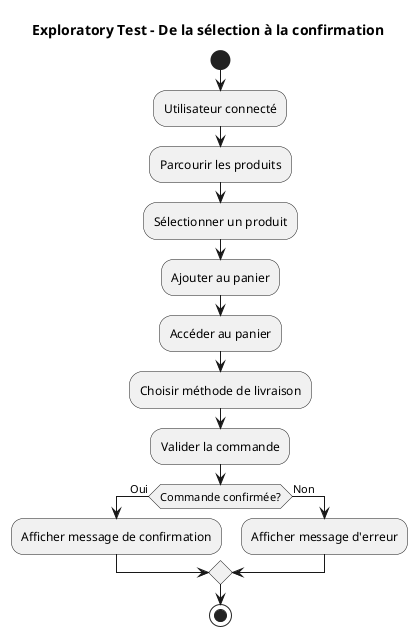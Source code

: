 @startuml
title Exploratory Test – De la sélection à la confirmation

start
:Utilisateur connecté;
:Parcourir les produits;
:Sélectionner un produit;
:Ajouter au panier;
:Accéder au panier;
:Choisir méthode de livraison;
:Valider la commande;

if (Commande confirmée?) then (Oui)
  :Afficher message de confirmation;
else (Non)
  :Afficher message d'erreur;
endif

stop
@enduml